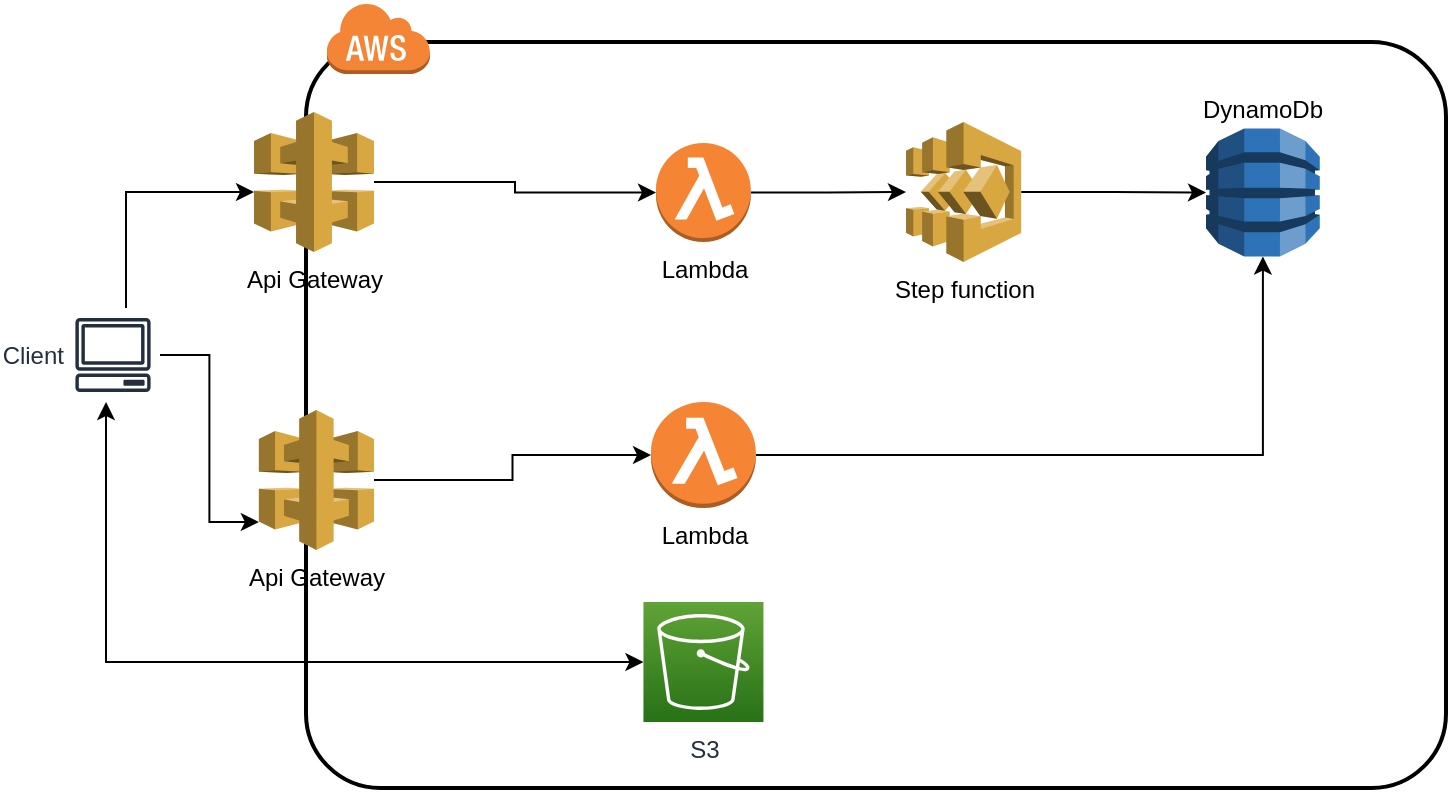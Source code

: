 <mxfile version="20.7.4" type="device"><diagram id="lgV8xctEuwi7a9BB7VjL" name="Página-1"><mxGraphModel dx="1050" dy="491" grid="0" gridSize="10" guides="1" tooltips="1" connect="1" arrows="1" fold="1" page="1" pageScale="1" pageWidth="827" pageHeight="1169" math="0" shadow="0"><root><mxCell id="0"/><mxCell id="1" parent="0"/><mxCell id="qtFtKXcYiPoQEJQiUdY7-2" value="" style="rounded=1;arcSize=10;dashed=0;fillColor=none;gradientColor=none;strokeWidth=2;" parent="1" vertex="1"><mxGeometry x="170" y="40" width="570" height="373" as="geometry"/></mxCell><mxCell id="qtFtKXcYiPoQEJQiUdY7-5" style="edgeStyle=orthogonalEdgeStyle;rounded=0;orthogonalLoop=1;jettySize=auto;html=1;" parent="1" source="qtFtKXcYiPoQEJQiUdY7-1" target="qtFtKXcYiPoQEJQiUdY7-4" edge="1"><mxGeometry relative="1" as="geometry"/></mxCell><mxCell id="qtFtKXcYiPoQEJQiUdY7-1" value="Step function" style="outlineConnect=0;dashed=0;verticalLabelPosition=bottom;verticalAlign=top;align=center;html=1;shape=mxgraph.aws3.step_functions;fillColor=#D9A741;gradientColor=none;" parent="1" vertex="1"><mxGeometry x="470" y="80" width="57.58" height="70" as="geometry"/></mxCell><mxCell id="qtFtKXcYiPoQEJQiUdY7-3" value="" style="dashed=0;html=1;shape=mxgraph.aws3.cloud;fillColor=#F58536;gradientColor=none;dashed=0;" parent="1" vertex="1"><mxGeometry x="180" y="20" width="52" height="36" as="geometry"/></mxCell><mxCell id="qtFtKXcYiPoQEJQiUdY7-4" value="DynamoDb" style="outlineConnect=0;dashed=0;verticalLabelPosition=top;verticalAlign=bottom;align=center;html=1;shape=mxgraph.aws3.dynamo_db;fillColor=#2E73B8;gradientColor=none;labelPosition=center;" parent="1" vertex="1"><mxGeometry x="620" y="83.25" width="56.89" height="64" as="geometry"/></mxCell><mxCell id="qtFtKXcYiPoQEJQiUdY7-10" style="edgeStyle=orthogonalEdgeStyle;rounded=0;orthogonalLoop=1;jettySize=auto;html=1;" parent="1" source="qtFtKXcYiPoQEJQiUdY7-6" target="qtFtKXcYiPoQEJQiUdY7-7" edge="1"><mxGeometry relative="1" as="geometry"><Array as="points"><mxPoint x="80" y="115"/></Array></mxGeometry></mxCell><mxCell id="qtFtKXcYiPoQEJQiUdY7-27" style="edgeStyle=orthogonalEdgeStyle;rounded=0;orthogonalLoop=1;jettySize=auto;html=1;strokeColor=default;entryX=0;entryY=0.8;entryDx=0;entryDy=0;entryPerimeter=0;" parent="1" source="qtFtKXcYiPoQEJQiUdY7-6" target="qtFtKXcYiPoQEJQiUdY7-15" edge="1"><mxGeometry relative="1" as="geometry"/></mxCell><mxCell id="qtFtKXcYiPoQEJQiUdY7-6" value="Client" style="sketch=0;outlineConnect=0;fontColor=#232F3E;gradientColor=none;strokeColor=#232F3E;fillColor=#ffffff;dashed=0;verticalLabelPosition=middle;verticalAlign=middle;align=right;html=1;fontSize=12;fontStyle=0;aspect=fixed;shape=mxgraph.aws4.resourceIcon;resIcon=mxgraph.aws4.client;labelPosition=left;" parent="1" vertex="1"><mxGeometry x="50" y="173" width="47" height="47" as="geometry"/></mxCell><mxCell id="qtFtKXcYiPoQEJQiUdY7-12" style="edgeStyle=orthogonalEdgeStyle;rounded=0;orthogonalLoop=1;jettySize=auto;html=1;" parent="1" source="qtFtKXcYiPoQEJQiUdY7-7" target="qtFtKXcYiPoQEJQiUdY7-11" edge="1"><mxGeometry relative="1" as="geometry"/></mxCell><mxCell id="qtFtKXcYiPoQEJQiUdY7-7" value="Api Gateway" style="outlineConnect=0;dashed=0;verticalLabelPosition=bottom;verticalAlign=top;align=center;html=1;shape=mxgraph.aws3.api_gateway;fillColor=#D9A741;gradientColor=none;" parent="1" vertex="1"><mxGeometry x="144" y="75" width="60" height="70" as="geometry"/></mxCell><mxCell id="qtFtKXcYiPoQEJQiUdY7-13" value="" style="edgeStyle=orthogonalEdgeStyle;rounded=0;orthogonalLoop=1;jettySize=auto;html=1;" parent="1" source="qtFtKXcYiPoQEJQiUdY7-11" target="qtFtKXcYiPoQEJQiUdY7-1" edge="1"><mxGeometry relative="1" as="geometry"/></mxCell><mxCell id="qtFtKXcYiPoQEJQiUdY7-11" value="Lambda" style="outlineConnect=0;dashed=0;verticalLabelPosition=bottom;verticalAlign=top;align=center;html=1;shape=mxgraph.aws3.lambda_function;fillColor=#F58534;gradientColor=none;" parent="1" vertex="1"><mxGeometry x="345" y="90.5" width="47.44" height="49.5" as="geometry"/></mxCell><mxCell id="qtFtKXcYiPoQEJQiUdY7-22" value="" style="edgeStyle=orthogonalEdgeStyle;rounded=0;orthogonalLoop=1;jettySize=auto;html=1;" parent="1" source="qtFtKXcYiPoQEJQiUdY7-15" target="qtFtKXcYiPoQEJQiUdY7-16" edge="1"><mxGeometry relative="1" as="geometry"/></mxCell><mxCell id="qtFtKXcYiPoQEJQiUdY7-15" value="Api Gateway" style="outlineConnect=0;dashed=0;verticalLabelPosition=bottom;verticalAlign=top;align=center;html=1;shape=mxgraph.aws3.api_gateway;fillColor=#D9A741;gradientColor=none;" parent="1" vertex="1"><mxGeometry x="146.42" y="224" width="57.58" height="70" as="geometry"/></mxCell><mxCell id="qtFtKXcYiPoQEJQiUdY7-19" style="edgeStyle=orthogonalEdgeStyle;rounded=0;orthogonalLoop=1;jettySize=auto;html=1;" parent="1" source="qtFtKXcYiPoQEJQiUdY7-16" target="qtFtKXcYiPoQEJQiUdY7-4" edge="1"><mxGeometry relative="1" as="geometry"/></mxCell><mxCell id="qtFtKXcYiPoQEJQiUdY7-16" value="Lambda" style="outlineConnect=0;dashed=0;verticalLabelPosition=bottom;verticalAlign=top;align=center;html=1;shape=mxgraph.aws3.lambda_function;fillColor=#F58534;gradientColor=none;" parent="1" vertex="1"><mxGeometry x="342.5" y="220" width="52.44" height="53" as="geometry"/></mxCell><mxCell id="qtFtKXcYiPoQEJQiUdY7-25" value="S3" style="sketch=0;points=[[0,0,0],[0.25,0,0],[0.5,0,0],[0.75,0,0],[1,0,0],[0,1,0],[0.25,1,0],[0.5,1,0],[0.75,1,0],[1,1,0],[0,0.25,0],[0,0.5,0],[0,0.75,0],[1,0.25,0],[1,0.5,0],[1,0.75,0]];outlineConnect=0;fontColor=#232F3E;gradientColor=#60A337;gradientDirection=north;fillColor=#277116;strokeColor=#ffffff;dashed=0;verticalLabelPosition=bottom;verticalAlign=top;align=center;html=1;fontSize=12;fontStyle=0;aspect=fixed;shape=mxgraph.aws4.resourceIcon;resIcon=mxgraph.aws4.s3;" parent="1" vertex="1"><mxGeometry x="338.72" y="320" width="60" height="60" as="geometry"/></mxCell><mxCell id="qtFtKXcYiPoQEJQiUdY7-28" value="" style="endArrow=classic;startArrow=classic;html=1;rounded=0;shadow=0;sketch=0;strokeColor=default;entryX=0;entryY=0.5;entryDx=0;entryDy=0;entryPerimeter=0;edgeStyle=orthogonalEdgeStyle;" parent="1" source="qtFtKXcYiPoQEJQiUdY7-6" target="qtFtKXcYiPoQEJQiUdY7-25" edge="1"><mxGeometry width="50" height="50" relative="1" as="geometry"><mxPoint x="120" y="230" as="sourcePoint"/><mxPoint x="140" y="330" as="targetPoint"/><Array as="points"><mxPoint x="70" y="350"/></Array></mxGeometry></mxCell></root></mxGraphModel></diagram></mxfile>
